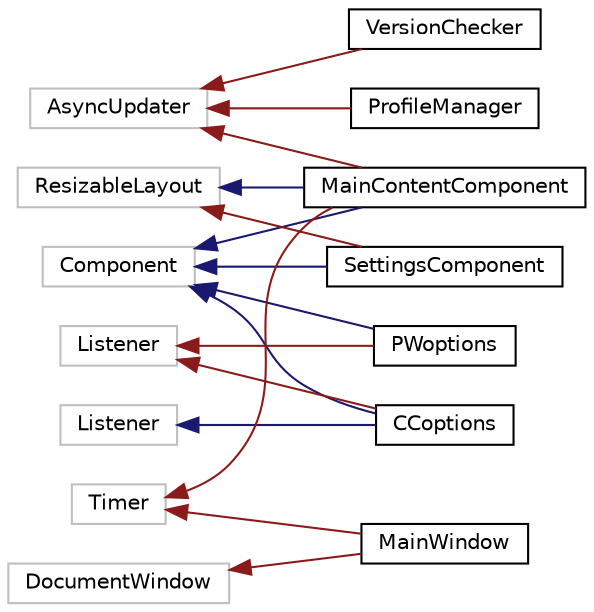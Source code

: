 digraph "Graphical Class Hierarchy"
{
 // INTERACTIVE_SVG=YES
 // LATEX_PDF_SIZE
  edge [fontname="Helvetica",fontsize="10",labelfontname="Helvetica",labelfontsize="10"];
  node [fontname="Helvetica",fontsize="10",shape=record];
  rankdir="LR";
  Node50 [label="AsyncUpdater",height=0.2,width=0.4,color="grey75", fillcolor="white", style="filled",tooltip=" "];
  Node50 -> Node0 [dir="back",color="firebrick4",fontsize="10",style="solid",fontname="Helvetica"];
  Node0 [label="MainContentComponent",height=0.2,width=0.4,color="black", fillcolor="white", style="filled",URL="$class_main_content_component.html",tooltip=" "];
  Node50 -> Node51 [dir="back",color="firebrick4",fontsize="10",style="solid",fontname="Helvetica"];
  Node51 [label="ProfileManager",height=0.2,width=0.4,color="black", fillcolor="white", style="filled",URL="$class_profile_manager.html",tooltip=" "];
  Node50 -> Node52 [dir="back",color="firebrick4",fontsize="10",style="solid",fontname="Helvetica"];
  Node52 [label="VersionChecker",height=0.2,width=0.4,color="black", fillcolor="white", style="filled",URL="$class_version_checker.html",tooltip=" "];
  Node47 [label="Component",height=0.2,width=0.4,color="grey75", fillcolor="white", style="filled",tooltip=" "];
  Node47 -> Node29 [dir="back",color="midnightblue",fontsize="10",style="solid",fontname="Helvetica"];
  Node29 [label="CCoptions",height=0.2,width=0.4,color="black", fillcolor="white", style="filled",URL="$class_c_coptions.html",tooltip=" "];
  Node47 -> Node0 [dir="back",color="midnightblue",fontsize="10",style="solid",fontname="Helvetica"];
  Node47 -> Node31 [dir="back",color="midnightblue",fontsize="10",style="solid",fontname="Helvetica"];
  Node31 [label="PWoptions",height=0.2,width=0.4,color="black", fillcolor="white", style="filled",URL="$class_p_woptions.html",tooltip=" "];
  Node47 -> Node16 [dir="back",color="midnightblue",fontsize="10",style="solid",fontname="Helvetica"];
  Node16 [label="SettingsComponent",height=0.2,width=0.4,color="black", fillcolor="white", style="filled",URL="$class_settings_component.html",tooltip=" "];
  Node39 [label="DocumentWindow",height=0.2,width=0.4,color="grey75", fillcolor="white", style="filled",tooltip=" "];
  Node39 -> Node3 [dir="back",color="firebrick4",fontsize="10",style="solid",fontname="Helvetica"];
  Node3 [label="MainWindow",height=0.2,width=0.4,color="black", fillcolor="white", style="filled",URL="$class_main_window.html",tooltip=" "];
  Node30 [label="Listener",height=0.2,width=0.4,color="grey75", fillcolor="white", style="filled",tooltip=" "];
  Node30 -> Node29 [dir="back",color="firebrick4",fontsize="10",style="solid",fontname="Helvetica"];
  Node30 -> Node31 [dir="back",color="firebrick4",fontsize="10",style="solid",fontname="Helvetica"];
  Node28 [label="Listener",height=0.2,width=0.4,color="grey75", fillcolor="white", style="filled",tooltip=" "];
  Node28 -> Node29 [dir="back",color="midnightblue",fontsize="10",style="solid",fontname="Helvetica"];
  Node15 [label="ResizableLayout",height=0.2,width=0.4,color="grey75", fillcolor="white", style="filled",tooltip=" "];
  Node15 -> Node0 [dir="back",color="midnightblue",fontsize="10",style="solid",fontname="Helvetica"];
  Node15 -> Node16 [dir="back",color="firebrick4",fontsize="10",style="solid",fontname="Helvetica"];
  Node1 [label="Timer",height=0.2,width=0.4,color="grey75", fillcolor="white", style="filled",tooltip=" "];
  Node1 -> Node0 [dir="back",color="firebrick4",fontsize="10",style="solid",fontname="Helvetica"];
  Node1 -> Node3 [dir="back",color="firebrick4",fontsize="10",style="solid",fontname="Helvetica"];
}
